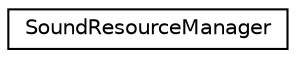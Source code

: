 digraph "Graphical Class Hierarchy"
{
 // LATEX_PDF_SIZE
  edge [fontname="Helvetica",fontsize="10",labelfontname="Helvetica",labelfontsize="10"];
  node [fontname="Helvetica",fontsize="10",shape=record];
  rankdir="LR";
  Node0 [label="SoundResourceManager",height=0.2,width=0.4,color="black", fillcolor="white", style="filled",URL="$classSoundResourceManager.html",tooltip=" "];
}

